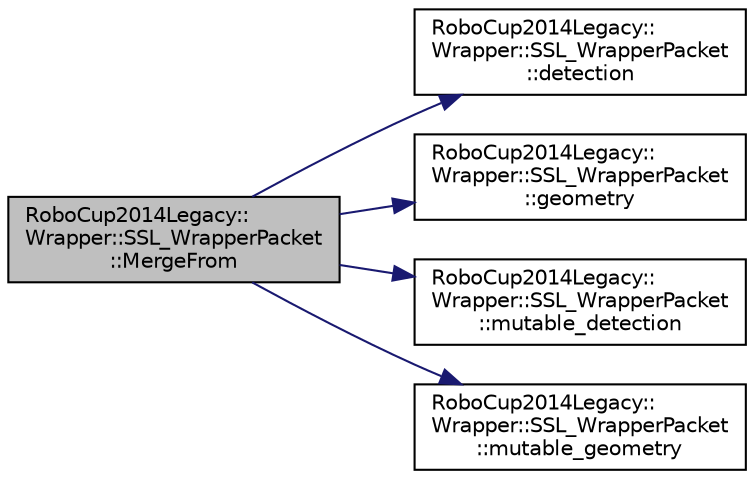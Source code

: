 digraph "RoboCup2014Legacy::Wrapper::SSL_WrapperPacket::MergeFrom"
{
 // INTERACTIVE_SVG=YES
  edge [fontname="Helvetica",fontsize="10",labelfontname="Helvetica",labelfontsize="10"];
  node [fontname="Helvetica",fontsize="10",shape=record];
  rankdir="LR";
  Node1 [label="RoboCup2014Legacy::\lWrapper::SSL_WrapperPacket\l::MergeFrom",height=0.2,width=0.4,color="black", fillcolor="grey75", style="filled", fontcolor="black"];
  Node1 -> Node2 [color="midnightblue",fontsize="10",style="solid",fontname="Helvetica"];
  Node2 [label="RoboCup2014Legacy::\lWrapper::SSL_WrapperPacket\l::detection",height=0.2,width=0.4,color="black", fillcolor="white", style="filled",URL="$d6/d23/class_robo_cup2014_legacy_1_1_wrapper_1_1_s_s_l___wrapper_packet.html#a3d39a7f638ed7ed7ef54e36063ab2da0"];
  Node1 -> Node3 [color="midnightblue",fontsize="10",style="solid",fontname="Helvetica"];
  Node3 [label="RoboCup2014Legacy::\lWrapper::SSL_WrapperPacket\l::geometry",height=0.2,width=0.4,color="black", fillcolor="white", style="filled",URL="$d6/d23/class_robo_cup2014_legacy_1_1_wrapper_1_1_s_s_l___wrapper_packet.html#aa5dc82e5127b18016e2d4de3caf607dd"];
  Node1 -> Node4 [color="midnightblue",fontsize="10",style="solid",fontname="Helvetica"];
  Node4 [label="RoboCup2014Legacy::\lWrapper::SSL_WrapperPacket\l::mutable_detection",height=0.2,width=0.4,color="black", fillcolor="white", style="filled",URL="$d6/d23/class_robo_cup2014_legacy_1_1_wrapper_1_1_s_s_l___wrapper_packet.html#a4df31ae3dfbfa8ed7ce170c2cca69b5c"];
  Node1 -> Node5 [color="midnightblue",fontsize="10",style="solid",fontname="Helvetica"];
  Node5 [label="RoboCup2014Legacy::\lWrapper::SSL_WrapperPacket\l::mutable_geometry",height=0.2,width=0.4,color="black", fillcolor="white", style="filled",URL="$d6/d23/class_robo_cup2014_legacy_1_1_wrapper_1_1_s_s_l___wrapper_packet.html#ac98d0440eec8c2005032f8e9293de47e"];
}
